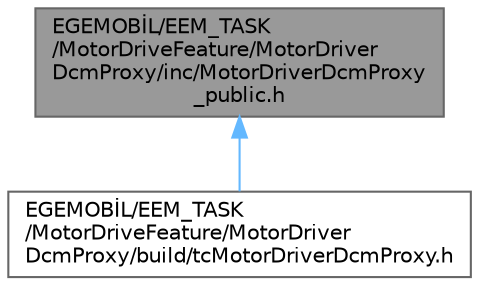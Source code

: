 digraph "EGEMOBİL/EEM_TASK/MotorDriveFeature/MotorDriverDcmProxy/inc/MotorDriverDcmProxy_public.h"
{
 // LATEX_PDF_SIZE
  bgcolor="transparent";
  edge [fontname=Helvetica,fontsize=10,labelfontname=Helvetica,labelfontsize=10];
  node [fontname=Helvetica,fontsize=10,shape=box,height=0.2,width=0.4];
  Node1 [id="Node000001",label="EGEMOBİL/EEM_TASK\l/MotorDriveFeature/MotorDriver\lDcmProxy/inc/MotorDriverDcmProxy\l_public.h",height=0.2,width=0.4,color="gray40", fillcolor="grey60", style="filled", fontcolor="black",tooltip="Private header file for the Motor Driver DCM Proxy, defining internal methods and singleton access."];
  Node1 -> Node2 [id="edge1_Node000001_Node000002",dir="back",color="steelblue1",style="solid",tooltip=" "];
  Node2 [id="Node000002",label="EGEMOBİL/EEM_TASK\l/MotorDriveFeature/MotorDriver\lDcmProxy/build/tcMotorDriverDcmProxy.h",height=0.2,width=0.4,color="grey40", fillcolor="white", style="filled",URL="$tc_motor_driver_dcm_proxy_8h_source.html",tooltip=" "];
}
